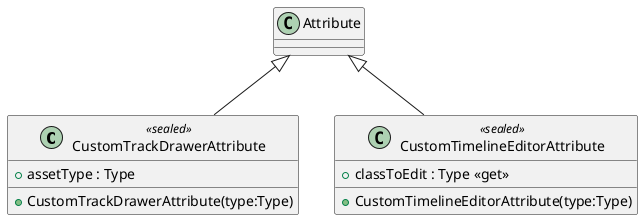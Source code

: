 @startuml
class CustomTrackDrawerAttribute <<sealed>> {
    + assetType : Type
    + CustomTrackDrawerAttribute(type:Type)
}
class CustomTimelineEditorAttribute <<sealed>> {
    + classToEdit : Type <<get>>
    + CustomTimelineEditorAttribute(type:Type)
}
Attribute <|-- CustomTrackDrawerAttribute
Attribute <|-- CustomTimelineEditorAttribute
@enduml
